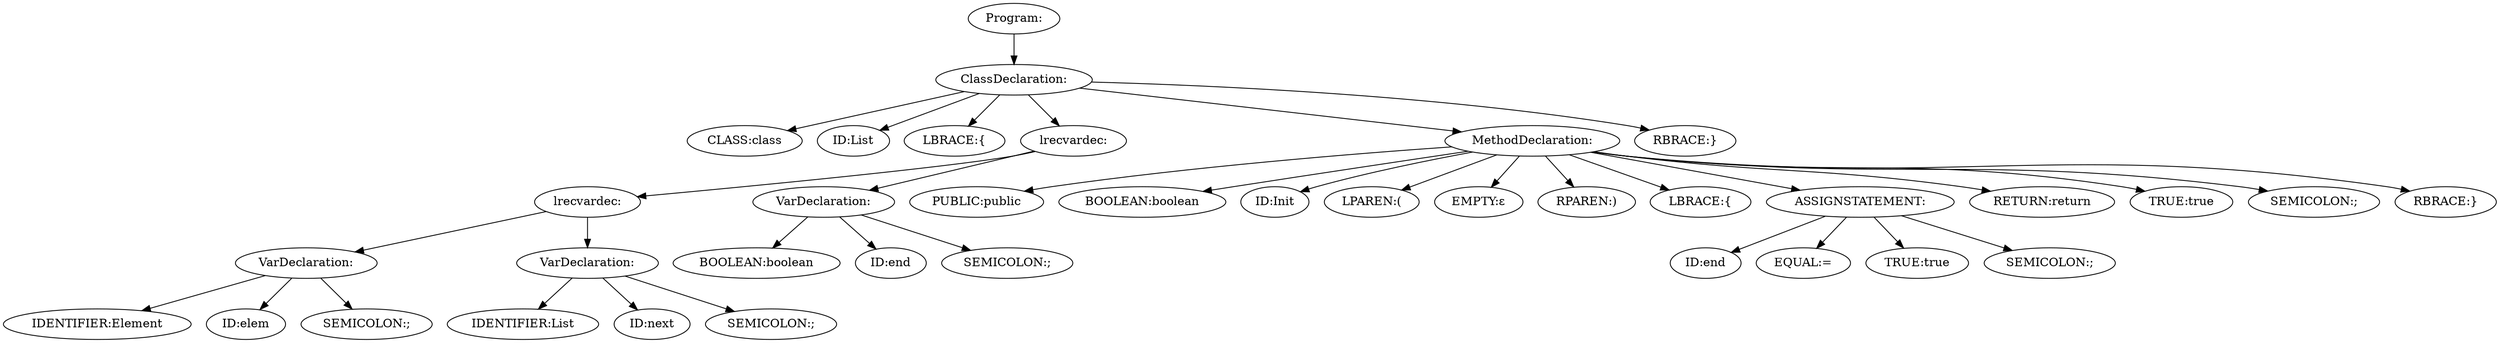 digraph {
n0 [label="Program:"];
n1 [label="ClassDeclaration:"];
n2 [label="CLASS:class"];
n1 -> n2
n3 [label="ID:List"];
n1 -> n3
n4 [label="LBRACE:{"];
n1 -> n4
n5 [label="lrecvardec:"];
n6 [label="lrecvardec:"];
n7 [label="VarDeclaration:"];
n8 [label="IDENTIFIER:Element"];
n7 -> n8
n9 [label="ID:elem"];
n7 -> n9
n10 [label="SEMICOLON:;"];
n7 -> n10
n6 -> n7
n11 [label="VarDeclaration:"];
n12 [label="IDENTIFIER:List"];
n11 -> n12
n13 [label="ID:next"];
n11 -> n13
n14 [label="SEMICOLON:;"];
n11 -> n14
n6 -> n11
n5 -> n6
n15 [label="VarDeclaration:"];
n16 [label="BOOLEAN:boolean"];
n15 -> n16
n17 [label="ID:end"];
n15 -> n17
n18 [label="SEMICOLON:;"];
n15 -> n18
n5 -> n15
n1 -> n5
n19 [label="MethodDeclaration:"];
n20 [label="PUBLIC:public"];
n19 -> n20
n21 [label="BOOLEAN:boolean"];
n19 -> n21
n22 [label="ID:Init"];
n19 -> n22
n23 [label="LPAREN:("];
n19 -> n23
n24 [label="EMPTY:ɛ"];
n19 -> n24
n25 [label="RPAREN:)"];
n19 -> n25
n26 [label="LBRACE:{"];
n19 -> n26
n27 [label="ASSIGNSTATEMENT:"];
n28 [label="ID:end"];
n27 -> n28
n29 [label="EQUAL:="];
n27 -> n29
n30 [label="TRUE:true"];
n27 -> n30
n31 [label="SEMICOLON:;"];
n27 -> n31
n19 -> n27
n32 [label="RETURN:return"];
n19 -> n32
n33 [label="TRUE:true"];
n19 -> n33
n34 [label="SEMICOLON:;"];
n19 -> n34
n35 [label="RBRACE:}"];
n19 -> n35
n1 -> n19
n36 [label="RBRACE:}"];
n1 -> n36
n0 -> n1
}

